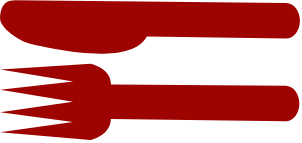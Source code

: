 <mxfile version="26.2.2">
  <diagram name="Page-1" id="g6d3xTXQ_hNzWqJ7znrx">
    <mxGraphModel dx="819" dy="641" grid="1" gridSize="10" guides="1" tooltips="1" connect="1" arrows="1" fold="1" page="1" pageScale="1" pageWidth="850" pageHeight="1100" math="0" shadow="0">
      <root>
        <mxCell id="0" />
        <mxCell id="1" parent="0" />
        <mxCell id="mlaohPCFL2lV5kozk6Rj-1" value="" style="shape=mxgraph.signs.food.restaurant_1;html=1;pointerEvents=1;fillColor=#9D0300;strokeColor=none;verticalLabelPosition=bottom;verticalAlign=top;align=center;sketch=0;movable=1;resizable=1;rotatable=1;deletable=1;editable=1;locked=0;connectable=1;direction=north;" vertex="1" parent="1">
          <mxGeometry x="360" y="320" width="150" height="70" as="geometry" />
        </mxCell>
      </root>
    </mxGraphModel>
  </diagram>
</mxfile>
